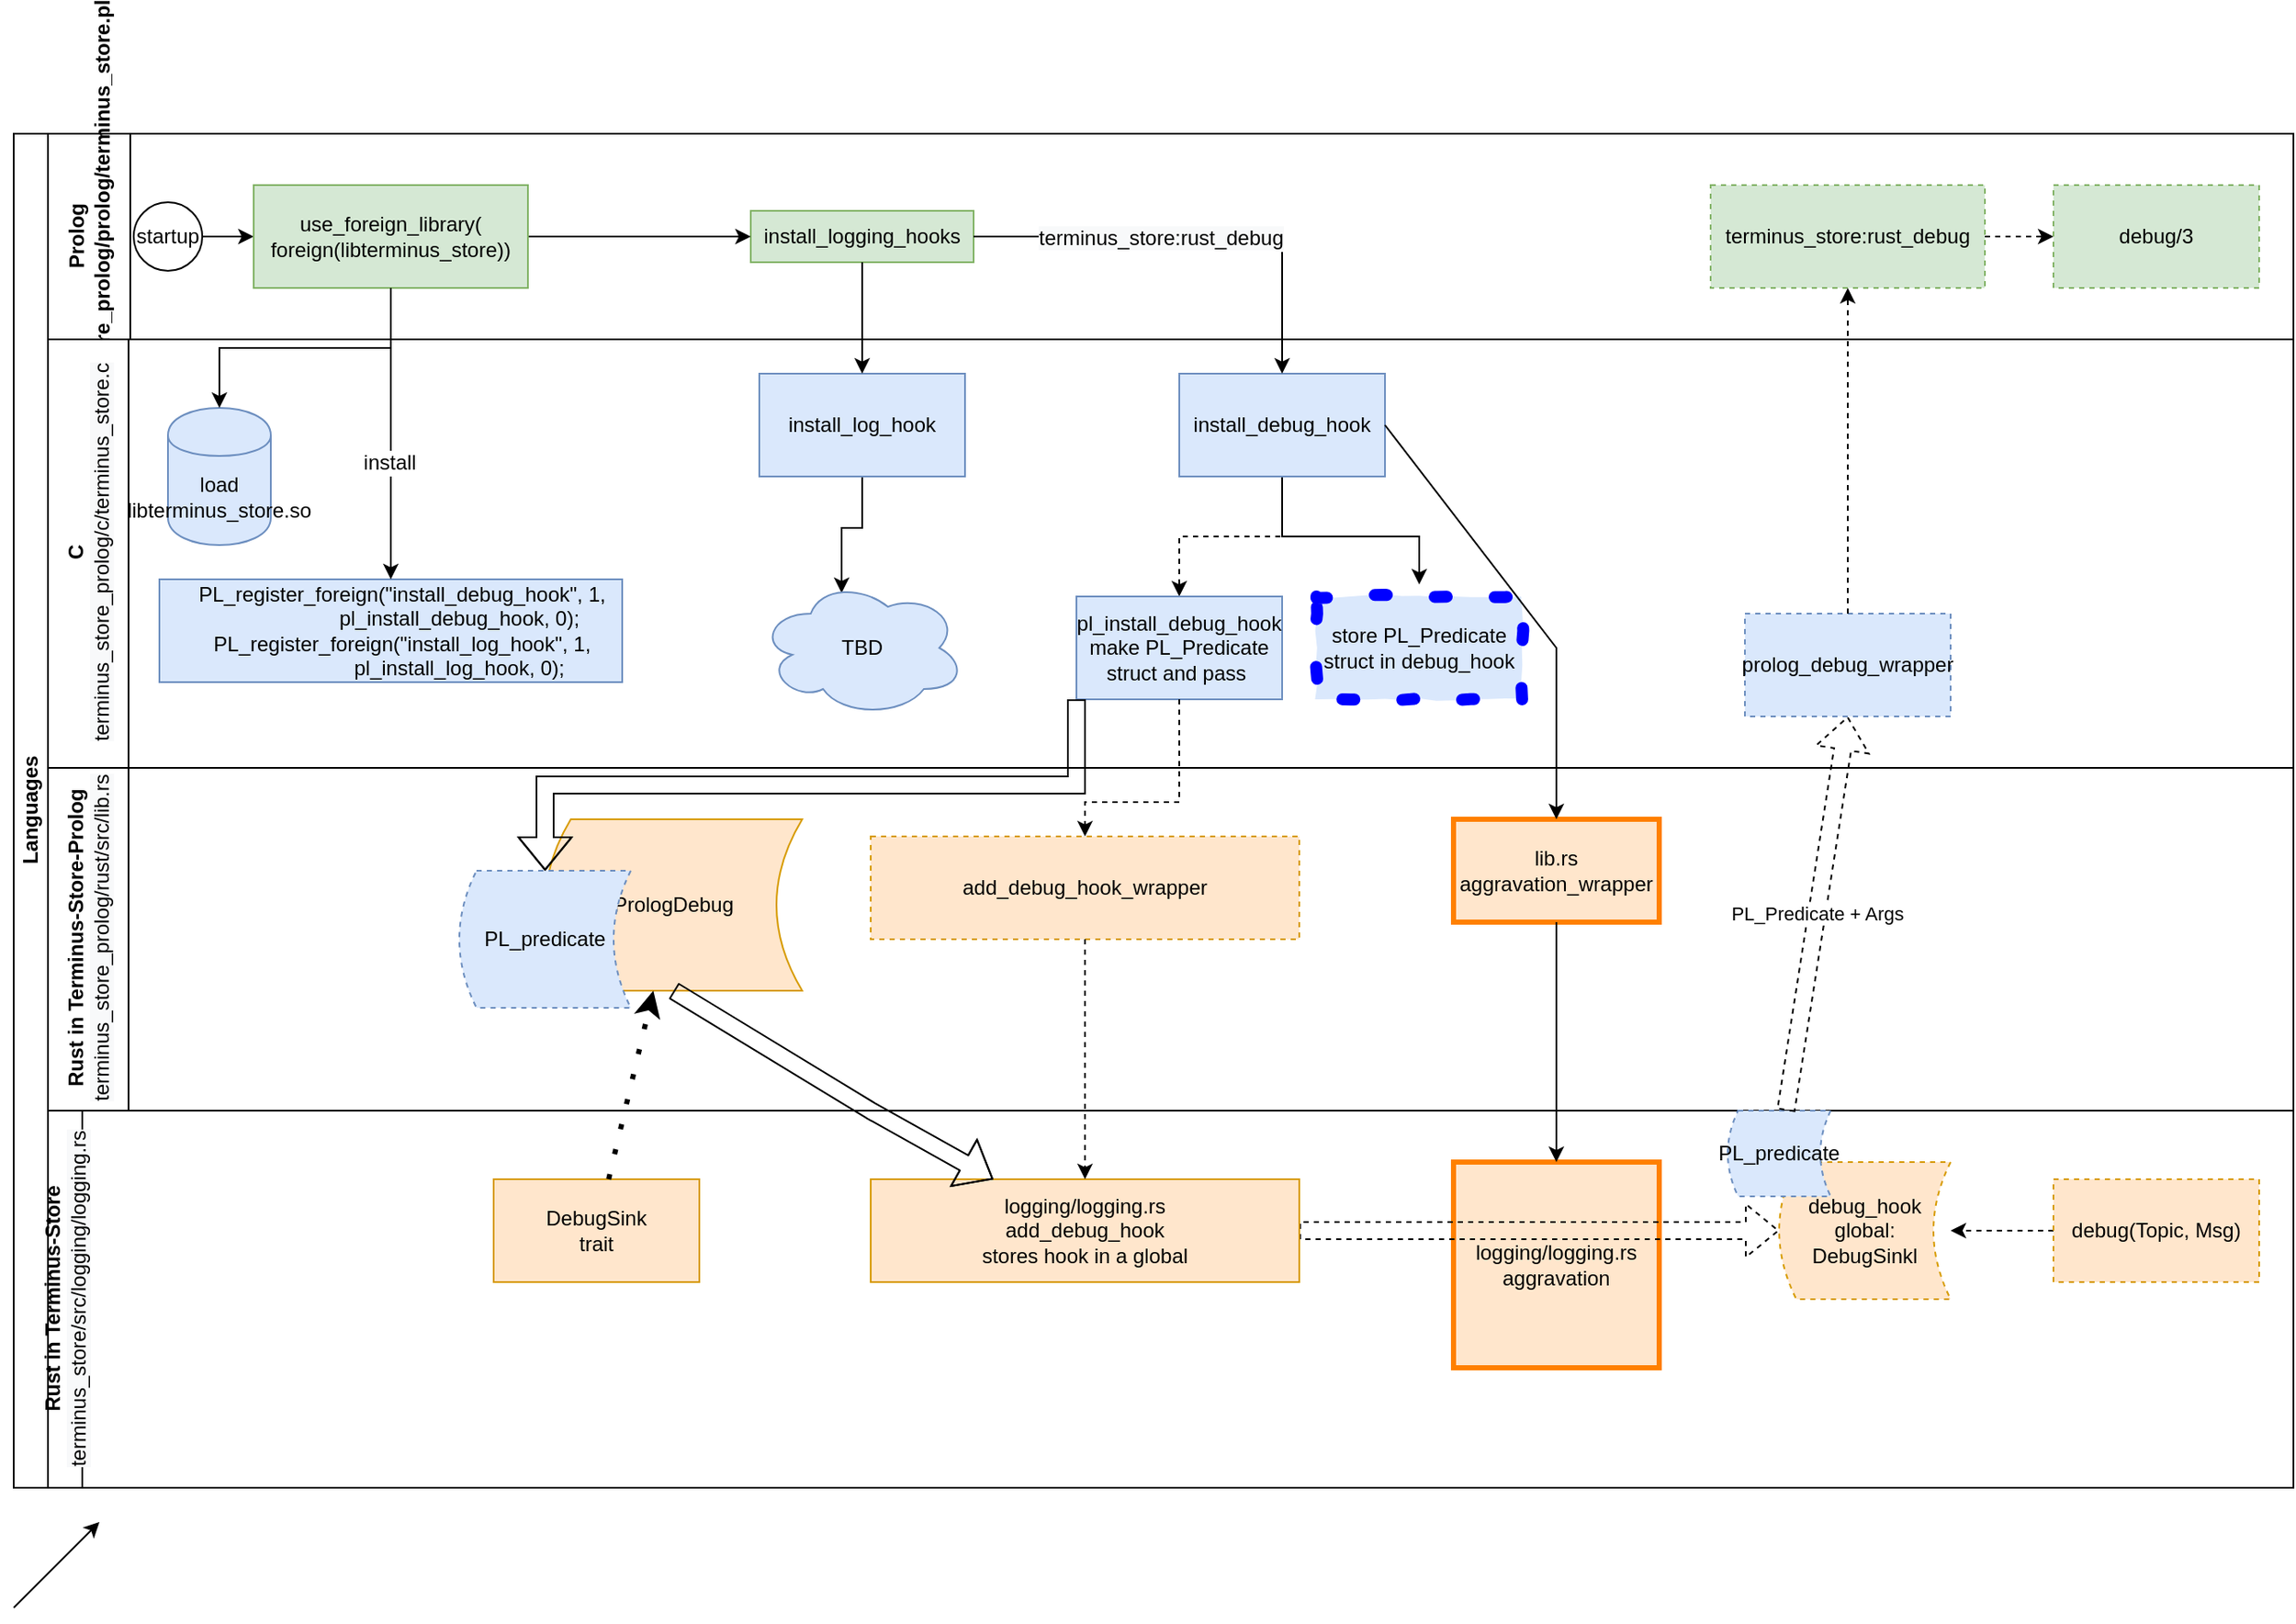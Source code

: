 <mxfile version="12.5.3" type="device"><diagram id="prtHgNgQTEPvFCAcTncT" name="Page-1"><mxGraphModel dx="1446" dy="675" grid="1" gridSize="10" guides="1" tooltips="1" connect="1" arrows="1" fold="1" page="1" pageScale="1" pageWidth="2336" pageHeight="1654" math="0" shadow="0"><root><mxCell id="0"/><mxCell id="1" parent="0"/><mxCell id="dNxyNK7c78bLwvsdeMH5-19" value="Languages" style="swimlane;html=1;childLayout=stackLayout;resizeParent=1;resizeParentMax=0;horizontal=0;startSize=20;horizontalStack=0;" parent="1" vertex="1"><mxGeometry x="120" y="120" width="1330" height="790" as="geometry"/></mxCell><mxCell id="dNxyNK7c78bLwvsdeMH5-20" value="Prolog&lt;br&gt;terminus_store_prolog/prolog/terminus_store.pl" style="swimlane;html=1;startSize=48;horizontal=0;" parent="dNxyNK7c78bLwvsdeMH5-19" vertex="1"><mxGeometry x="20" width="1310" height="120" as="geometry"/></mxCell><mxCell id="dNxyNK7c78bLwvsdeMH5-25" value="" style="edgeStyle=orthogonalEdgeStyle;rounded=0;orthogonalLoop=1;jettySize=auto;html=1;entryX=0;entryY=0.5;entryDx=0;entryDy=0;" parent="dNxyNK7c78bLwvsdeMH5-20" source="dNxyNK7c78bLwvsdeMH5-23" target="tiUPO_of62nzCb-RoU3B-20" edge="1"><mxGeometry relative="1" as="geometry"/></mxCell><mxCell id="dNxyNK7c78bLwvsdeMH5-23" value="startup" style="ellipse;whiteSpace=wrap;html=1;" parent="dNxyNK7c78bLwvsdeMH5-20" vertex="1"><mxGeometry x="50" y="40" width="40" height="40" as="geometry"/></mxCell><mxCell id="dNxyNK7c78bLwvsdeMH5-24" value="install_logging_hooks" style="rounded=0;whiteSpace=wrap;html=1;fontFamily=Helvetica;fontSize=12;align=center;fillColor=#d5e8d4;strokeColor=#82b366;" parent="dNxyNK7c78bLwvsdeMH5-20" vertex="1"><mxGeometry x="410" y="45" width="130" height="30" as="geometry"/></mxCell><mxCell id="dNxyNK7c78bLwvsdeMH5-33" value="" style="edgeStyle=orthogonalEdgeStyle;rounded=0;orthogonalLoop=1;jettySize=auto;html=1;endArrow=classic;endFill=1;" parent="dNxyNK7c78bLwvsdeMH5-20" edge="1"><mxGeometry relative="1" as="geometry"><mxPoint x="520" y="60" as="sourcePoint"/></mxGeometry></mxCell><mxCell id="tiUPO_of62nzCb-RoU3B-21" style="edgeStyle=orthogonalEdgeStyle;rounded=0;orthogonalLoop=1;jettySize=auto;html=1;" parent="dNxyNK7c78bLwvsdeMH5-20" source="tiUPO_of62nzCb-RoU3B-20" target="dNxyNK7c78bLwvsdeMH5-24" edge="1"><mxGeometry relative="1" as="geometry"/></mxCell><mxCell id="tiUPO_of62nzCb-RoU3B-20" value="use_foreign_library(&lt;br&gt;foreign(libterminus_store))" style="rounded=0;whiteSpace=wrap;html=1;fillColor=#d5e8d4;strokeColor=#82b366;" parent="dNxyNK7c78bLwvsdeMH5-20" vertex="1"><mxGeometry x="120" y="30" width="160" height="60" as="geometry"/></mxCell><mxCell id="m3I5yAuZM8P5Mo5KjNtQ-7" value="" style="edgeStyle=orthogonalEdgeStyle;rounded=0;orthogonalLoop=1;jettySize=auto;html=1;dashed=1;" parent="dNxyNK7c78bLwvsdeMH5-20" source="m3I5yAuZM8P5Mo5KjNtQ-1" target="m3I5yAuZM8P5Mo5KjNtQ-5" edge="1"><mxGeometry relative="1" as="geometry"/></mxCell><mxCell id="m3I5yAuZM8P5Mo5KjNtQ-1" value="terminus_store:rust_debug" style="rounded=0;whiteSpace=wrap;html=1;strokeColor=#82b366;fillColor=#d5e8d4;dashed=1;" parent="dNxyNK7c78bLwvsdeMH5-20" vertex="1"><mxGeometry x="970" y="30" width="160" height="60" as="geometry"/></mxCell><mxCell id="m3I5yAuZM8P5Mo5KjNtQ-5" value="debug/3" style="rounded=0;whiteSpace=wrap;html=1;dashed=1;strokeColor=#82b366;fillColor=#d5e8d4;" parent="dNxyNK7c78bLwvsdeMH5-20" vertex="1"><mxGeometry x="1170" y="30" width="120" height="60" as="geometry"/></mxCell><mxCell id="dNxyNK7c78bLwvsdeMH5-31" style="edgeStyle=orthogonalEdgeStyle;rounded=0;orthogonalLoop=1;jettySize=auto;html=1;endArrow=classic;endFill=1;" parent="dNxyNK7c78bLwvsdeMH5-19" edge="1"><mxGeometry relative="1" as="geometry"><mxPoint x="500.286" y="90" as="targetPoint"/></mxGeometry></mxCell><mxCell id="dNxyNK7c78bLwvsdeMH5-35" style="edgeStyle=orthogonalEdgeStyle;rounded=0;orthogonalLoop=1;jettySize=auto;html=1;endArrow=classic;endFill=1;" parent="dNxyNK7c78bLwvsdeMH5-19" edge="1"><mxGeometry relative="1" as="geometry"><mxPoint x="300" y="200" as="sourcePoint"/></mxGeometry></mxCell><mxCell id="dNxyNK7c78bLwvsdeMH5-38" style="edgeStyle=orthogonalEdgeStyle;rounded=0;orthogonalLoop=1;jettySize=auto;html=1;endArrow=classic;endFill=1;" parent="dNxyNK7c78bLwvsdeMH5-19" edge="1"><mxGeometry relative="1" as="geometry"><Array as="points"><mxPoint x="180" y="340"/><mxPoint x="400" y="340"/></Array><mxPoint x="180.286" y="210" as="sourcePoint"/></mxGeometry></mxCell><mxCell id="dNxyNK7c78bLwvsdeMH5-21" value="C&lt;br&gt;&lt;span style=&quot;font-weight: 400 ; white-space: normal ; background-color: rgb(248 , 249 , 250)&quot;&gt;terminus_store_prolog/c/terminus_store.c&lt;/span&gt;" style="swimlane;html=1;startSize=47;horizontal=0;" parent="dNxyNK7c78bLwvsdeMH5-19" vertex="1"><mxGeometry x="20" y="120" width="1310" height="250" as="geometry"/></mxCell><mxCell id="dNxyNK7c78bLwvsdeMH5-29" value="" style="edgeStyle=orthogonalEdgeStyle;rounded=0;orthogonalLoop=1;jettySize=auto;html=1;endArrow=classic;endFill=1;" parent="dNxyNK7c78bLwvsdeMH5-21" edge="1"><mxGeometry relative="1" as="geometry"><mxPoint x="200" y="60" as="sourcePoint"/></mxGeometry></mxCell><mxCell id="tiUPO_of62nzCb-RoU3B-32" value="" style="edgeStyle=orthogonalEdgeStyle;rounded=0;orthogonalLoop=1;jettySize=auto;html=1;entryX=0.4;entryY=0.1;entryDx=0;entryDy=0;entryPerimeter=0;" parent="dNxyNK7c78bLwvsdeMH5-21" source="tiUPO_of62nzCb-RoU3B-16" target="tiUPO_of62nzCb-RoU3B-29" edge="1"><mxGeometry relative="1" as="geometry"/></mxCell><mxCell id="tiUPO_of62nzCb-RoU3B-16" value="install_log_hook" style="rounded=0;whiteSpace=wrap;html=1;fillColor=#dae8fc;strokeColor=#6c8ebf;" parent="dNxyNK7c78bLwvsdeMH5-21" vertex="1"><mxGeometry x="415" y="20" width="120" height="60" as="geometry"/></mxCell><mxCell id="tiUPO_of62nzCb-RoU3B-33" value="" style="edgeStyle=orthogonalEdgeStyle;rounded=0;orthogonalLoop=1;jettySize=auto;html=1;" parent="dNxyNK7c78bLwvsdeMH5-21" source="tiUPO_of62nzCb-RoU3B-17" target="tiUPO_of62nzCb-RoU3B-31" edge="1"><mxGeometry relative="1" as="geometry"/></mxCell><mxCell id="tiUPO_of62nzCb-RoU3B-39" style="edgeStyle=orthogonalEdgeStyle;rounded=0;orthogonalLoop=1;jettySize=auto;html=1;dashed=1;" parent="dNxyNK7c78bLwvsdeMH5-21" source="tiUPO_of62nzCb-RoU3B-17" target="tiUPO_of62nzCb-RoU3B-38" edge="1"><mxGeometry relative="1" as="geometry"/></mxCell><mxCell id="tiUPO_of62nzCb-RoU3B-17" value="install_debug_hook" style="rounded=0;whiteSpace=wrap;html=1;fillColor=#dae8fc;strokeColor=#6c8ebf;" parent="dNxyNK7c78bLwvsdeMH5-21" vertex="1"><mxGeometry x="660" y="20" width="120" height="60" as="geometry"/></mxCell><mxCell id="tiUPO_of62nzCb-RoU3B-22" value="load libterminus_store.so" style="shape=cylinder;whiteSpace=wrap;html=1;boundedLbl=1;backgroundOutline=1;fillColor=#dae8fc;strokeColor=#6c8ebf;" parent="dNxyNK7c78bLwvsdeMH5-21" vertex="1"><mxGeometry x="70" y="40" width="60" height="80" as="geometry"/></mxCell><mxCell id="tiUPO_of62nzCb-RoU3B-24" value="&lt;div&gt;&amp;nbsp; &amp;nbsp; PL_register_foreign(&quot;install_debug_hook&quot;, 1,&lt;/div&gt;&lt;div&gt;&amp;nbsp; &amp;nbsp; &amp;nbsp; &amp;nbsp; &amp;nbsp; &amp;nbsp; &amp;nbsp; &amp;nbsp; &amp;nbsp; &amp;nbsp; &amp;nbsp; &amp;nbsp; pl_install_debug_hook, 0);&lt;/div&gt;&lt;div&gt;&amp;nbsp; &amp;nbsp; PL_register_foreign(&quot;install_log_hook&quot;, 1,&lt;/div&gt;&lt;div&gt;&amp;nbsp; &amp;nbsp; &amp;nbsp; &amp;nbsp; &amp;nbsp; &amp;nbsp; &amp;nbsp; &amp;nbsp; &amp;nbsp; &amp;nbsp; &amp;nbsp; &amp;nbsp; pl_install_log_hook, 0);&lt;/div&gt;" style="rounded=0;whiteSpace=wrap;html=1;fillColor=#dae8fc;strokeColor=#6c8ebf;" parent="dNxyNK7c78bLwvsdeMH5-21" vertex="1"><mxGeometry x="65" y="140" width="270" height="60" as="geometry"/></mxCell><mxCell id="tiUPO_of62nzCb-RoU3B-29" value="TBD" style="ellipse;shape=cloud;whiteSpace=wrap;html=1;fillColor=#dae8fc;strokeColor=#6c8ebf;" parent="dNxyNK7c78bLwvsdeMH5-21" vertex="1"><mxGeometry x="415" y="140" width="120" height="80" as="geometry"/></mxCell><mxCell id="tiUPO_of62nzCb-RoU3B-31" value="store PL_Predicate&lt;br&gt;struct in debug_hook" style="rounded=0;whiteSpace=wrap;html=1;fillColor=#dae8fc;strokeColor=#0000FF;strokeWidth=7;dashed=1;dashPattern=1 4;perimeterSpacing=7;comic=1;" parent="dNxyNK7c78bLwvsdeMH5-21" vertex="1"><mxGeometry x="740" y="150" width="120" height="60" as="geometry"/></mxCell><mxCell id="tiUPO_of62nzCb-RoU3B-38" value="pl_install_debug_hook&lt;br&gt;make PL_Predicate&lt;br&gt;struct and pass&amp;nbsp;" style="rounded=0;whiteSpace=wrap;html=1;fillColor=#dae8fc;strokeColor=#6c8ebf;" parent="dNxyNK7c78bLwvsdeMH5-21" vertex="1"><mxGeometry x="600" y="150" width="120" height="60" as="geometry"/></mxCell><mxCell id="tiUPO_of62nzCb-RoU3B-64" value="&lt;span style=&quot;white-space: normal&quot;&gt;prolog_debug_wrapper&lt;/span&gt;" style="whiteSpace=wrap;html=1;dashed=1;strokeColor=#6c8ebf;strokeWidth=1;fillColor=#dae8fc;" parent="dNxyNK7c78bLwvsdeMH5-21" vertex="1"><mxGeometry x="990" y="160" width="120" height="60" as="geometry"/></mxCell><mxCell id="dNxyNK7c78bLwvsdeMH5-22" value="Rust in Terminus-Store-Prolog&lt;br&gt;&lt;span style=&quot;font-weight: 400 ; white-space: normal ; background-color: rgb(248 , 249 , 250)&quot;&gt;terminus_store_prolog/rust/src/lib.rs&lt;/span&gt;" style="swimlane;html=1;startSize=47;horizontal=0;" parent="dNxyNK7c78bLwvsdeMH5-19" vertex="1"><mxGeometry x="20" y="370" width="1310" height="200" as="geometry"><mxRectangle x="20" y="240" width="430" height="20" as="alternateBounds"/></mxGeometry></mxCell><mxCell id="dNxyNK7c78bLwvsdeMH5-37" value="" style="edgeStyle=orthogonalEdgeStyle;rounded=0;orthogonalLoop=1;jettySize=auto;html=1;endArrow=classic;endFill=1;" parent="dNxyNK7c78bLwvsdeMH5-22" edge="1"><mxGeometry relative="1" as="geometry"><mxPoint x="320" y="50" as="sourcePoint"/></mxGeometry></mxCell><mxCell id="tiUPO_of62nzCb-RoU3B-35" value="lib.rs aggravation_wrapper" style="rounded=0;whiteSpace=wrap;html=1;fillColor=#ffe6cc;strokeColor=#FF8000;strokeWidth=3;" parent="dNxyNK7c78bLwvsdeMH5-22" vertex="1"><mxGeometry x="820" y="30" width="120" height="60" as="geometry"/></mxCell><mxCell id="tiUPO_of62nzCb-RoU3B-40" value="add_debug_hook_wrapper" style="rounded=0;whiteSpace=wrap;html=1;dashed=1;fillColor=#ffe6cc;strokeColor=#d79b00;" parent="dNxyNK7c78bLwvsdeMH5-22" vertex="1"><mxGeometry x="480" y="40" width="250" height="60" as="geometry"/></mxCell><mxCell id="tiUPO_of62nzCb-RoU3B-52" value="PrologDebug" style="shape=dataStorage;whiteSpace=wrap;html=1;strokeColor=#d79b00;rounded=0;fillColor=#ffe6cc;" parent="dNxyNK7c78bLwvsdeMH5-22" vertex="1"><mxGeometry x="290" y="30" width="150" height="100" as="geometry"/></mxCell><mxCell id="tiUPO_of62nzCb-RoU3B-54" value="PL_predicate" style="shape=dataStorage;whiteSpace=wrap;html=1;strokeColor=#6c8ebf;fillColor=#dae8fc;rounded=0;dashed=1;" parent="dNxyNK7c78bLwvsdeMH5-22" vertex="1"><mxGeometry x="240" y="60" width="100" height="80" as="geometry"/></mxCell><mxCell id="tiUPO_of62nzCb-RoU3B-10" value="Rust in Terminus-Store&lt;br&gt;&lt;span style=&quot;font-weight: 400 ; white-space: normal ; background-color: rgb(248 , 249 , 250)&quot;&gt;terminus_store/src/logging/logging.rs&lt;/span&gt;" style="swimlane;html=1;startSize=20;horizontal=0;" parent="dNxyNK7c78bLwvsdeMH5-19" vertex="1"><mxGeometry x="20" y="570" width="1310" height="220" as="geometry"><mxRectangle x="20" y="240" width="430" height="20" as="alternateBounds"/></mxGeometry></mxCell><mxCell id="tiUPO_of62nzCb-RoU3B-11" value="" style="edgeStyle=orthogonalEdgeStyle;rounded=0;orthogonalLoop=1;jettySize=auto;html=1;endArrow=classic;endFill=1;" parent="tiUPO_of62nzCb-RoU3B-10" edge="1"><mxGeometry relative="1" as="geometry"><mxPoint x="320" y="50" as="sourcePoint"/></mxGeometry></mxCell><mxCell id="tiUPO_of62nzCb-RoU3B-36" value="logging/logging.rs&lt;br&gt;aggravation" style="whiteSpace=wrap;html=1;aspect=fixed;fillColor=#ffe6cc;strokeColor=#FF8000;strokeWidth=3;" parent="tiUPO_of62nzCb-RoU3B-10" vertex="1"><mxGeometry x="820" y="30" width="120" height="120" as="geometry"/></mxCell><mxCell id="tiUPO_of62nzCb-RoU3B-58" style="edgeStyle=orthogonalEdgeStyle;shape=flexArrow;rounded=0;orthogonalLoop=1;jettySize=auto;html=1;dashed=1;" parent="tiUPO_of62nzCb-RoU3B-10" source="tiUPO_of62nzCb-RoU3B-41" target="tiUPO_of62nzCb-RoU3B-44" edge="1"><mxGeometry relative="1" as="geometry"/></mxCell><mxCell id="tiUPO_of62nzCb-RoU3B-41" value="logging/logging.rs&lt;br&gt;add_debug_hook&lt;br&gt;stores hook in a global" style="rounded=0;whiteSpace=wrap;html=1;fillColor=#ffe6cc;strokeColor=#d79b00;" parent="tiUPO_of62nzCb-RoU3B-10" vertex="1"><mxGeometry x="480" y="40" width="250" height="60" as="geometry"/></mxCell><mxCell id="tiUPO_of62nzCb-RoU3B-44" value="debug_hook&lt;br&gt;global:&lt;br&gt;DebugSinkl" style="shape=dataStorage;whiteSpace=wrap;html=1;dashed=1;fillColor=#ffe6cc;strokeColor=#d79b00;" parent="tiUPO_of62nzCb-RoU3B-10" vertex="1"><mxGeometry x="1010" y="30" width="100" height="80" as="geometry"/></mxCell><mxCell id="tiUPO_of62nzCb-RoU3B-62" style="edgeStyle=orthogonalEdgeStyle;rounded=0;orthogonalLoop=1;jettySize=auto;html=1;dashed=1;" parent="tiUPO_of62nzCb-RoU3B-10" source="tiUPO_of62nzCb-RoU3B-49" target="tiUPO_of62nzCb-RoU3B-44" edge="1"><mxGeometry relative="1" as="geometry"/></mxCell><mxCell id="tiUPO_of62nzCb-RoU3B-49" value="debug(Topic, Msg)" style="rounded=0;whiteSpace=wrap;html=1;dashed=1;strokeColor=#d79b00;strokeWidth=1;fillColor=#ffe6cc;" parent="tiUPO_of62nzCb-RoU3B-10" vertex="1"><mxGeometry x="1170" y="40" width="120" height="60" as="geometry"/></mxCell><mxCell id="tiUPO_of62nzCb-RoU3B-59" value="PL_predicate" style="shape=dataStorage;whiteSpace=wrap;html=1;strokeColor=#6c8ebf;fillColor=#dae8fc;rounded=0;dashed=1;" parent="tiUPO_of62nzCb-RoU3B-10" vertex="1"><mxGeometry x="980" width="60" height="50" as="geometry"/></mxCell><mxCell id="NsFVZVo5qlKcDEAgs6_a-1" value="DebugSink&lt;br&gt;trait" style="rounded=0;whiteSpace=wrap;html=1;fillColor=#ffe6cc;strokeColor=#d79b00;" parent="tiUPO_of62nzCb-RoU3B-10" vertex="1"><mxGeometry x="260" y="40" width="120" height="60" as="geometry"/></mxCell><mxCell id="tiUPO_of62nzCb-RoU3B-23" style="edgeStyle=orthogonalEdgeStyle;rounded=0;orthogonalLoop=1;jettySize=auto;html=1;" parent="dNxyNK7c78bLwvsdeMH5-19" source="tiUPO_of62nzCb-RoU3B-20" target="tiUPO_of62nzCb-RoU3B-22" edge="1"><mxGeometry relative="1" as="geometry"/></mxCell><mxCell id="tiUPO_of62nzCb-RoU3B-34" value="" style="endArrow=classic;html=1;exitX=1;exitY=0.5;exitDx=0;exitDy=0;entryX=0.5;entryY=0;entryDx=0;entryDy=0;rounded=0;" parent="dNxyNK7c78bLwvsdeMH5-19" source="tiUPO_of62nzCb-RoU3B-17" target="tiUPO_of62nzCb-RoU3B-35" edge="1"><mxGeometry width="50" height="50" relative="1" as="geometry"><mxPoint x="840" y="210" as="sourcePoint"/><mxPoint x="920" y="160" as="targetPoint"/><Array as="points"><mxPoint x="900" y="300"/></Array></mxGeometry></mxCell><mxCell id="tiUPO_of62nzCb-RoU3B-37" style="edgeStyle=orthogonalEdgeStyle;rounded=0;orthogonalLoop=1;jettySize=auto;html=1;" parent="dNxyNK7c78bLwvsdeMH5-19" source="tiUPO_of62nzCb-RoU3B-35" target="tiUPO_of62nzCb-RoU3B-36" edge="1"><mxGeometry relative="1" as="geometry"/></mxCell><mxCell id="tiUPO_of62nzCb-RoU3B-42" style="edgeStyle=orthogonalEdgeStyle;rounded=0;orthogonalLoop=1;jettySize=auto;html=1;dashed=1;" parent="dNxyNK7c78bLwvsdeMH5-19" source="tiUPO_of62nzCb-RoU3B-38" target="tiUPO_of62nzCb-RoU3B-40" edge="1"><mxGeometry relative="1" as="geometry"><Array as="points"><mxPoint x="680" y="390"/><mxPoint x="625" y="390"/></Array></mxGeometry></mxCell><mxCell id="tiUPO_of62nzCb-RoU3B-43" style="edgeStyle=orthogonalEdgeStyle;rounded=0;orthogonalLoop=1;jettySize=auto;html=1;dashed=1;" parent="dNxyNK7c78bLwvsdeMH5-19" source="tiUPO_of62nzCb-RoU3B-40" target="tiUPO_of62nzCb-RoU3B-41" edge="1"><mxGeometry relative="1" as="geometry"/></mxCell><mxCell id="tiUPO_of62nzCb-RoU3B-55" value="" style="shape=flexArrow;endArrow=classic;html=1;exitX=0.5;exitY=1;exitDx=0;exitDy=0;" parent="dNxyNK7c78bLwvsdeMH5-19" source="tiUPO_of62nzCb-RoU3B-52" target="tiUPO_of62nzCb-RoU3B-41" edge="1"><mxGeometry width="50" height="50" relative="1" as="geometry"><mxPoint x="340" y="670" as="sourcePoint"/><mxPoint x="390" y="620" as="targetPoint"/><Array as="points"><mxPoint x="500" y="570"/></Array></mxGeometry></mxCell><mxCell id="tiUPO_of62nzCb-RoU3B-61" value="PL_Predicate + Args" style="rounded=0;orthogonalLoop=1;jettySize=auto;html=1;dashed=1;shape=flexArrow;entryX=0.5;entryY=1;entryDx=0;entryDy=0;" parent="dNxyNK7c78bLwvsdeMH5-19" source="tiUPO_of62nzCb-RoU3B-59" target="tiUPO_of62nzCb-RoU3B-64" edge="1"><mxGeometry relative="1" as="geometry"><mxPoint x="1070" y="310" as="targetPoint"/></mxGeometry></mxCell><mxCell id="tiUPO_of62nzCb-RoU3B-19" style="edgeStyle=orthogonalEdgeStyle;rounded=0;orthogonalLoop=1;jettySize=auto;html=1;" parent="dNxyNK7c78bLwvsdeMH5-19" source="dNxyNK7c78bLwvsdeMH5-24" target="tiUPO_of62nzCb-RoU3B-17" edge="1"><mxGeometry relative="1" as="geometry"/></mxCell><mxCell id="m3I5yAuZM8P5Mo5KjNtQ-4" value="&lt;span style=&quot;white-space: normal ; background-color: rgb(248 , 249 , 250)&quot;&gt;terminus_store:rust_debug&lt;/span&gt;" style="text;html=1;align=center;verticalAlign=middle;resizable=0;points=[];labelBackgroundColor=#ffffff;" parent="tiUPO_of62nzCb-RoU3B-19" vertex="1" connectable="0"><mxGeometry x="-0.162" y="-1" relative="1" as="geometry"><mxPoint as="offset"/></mxGeometry></mxCell><mxCell id="tiUPO_of62nzCb-RoU3B-18" style="edgeStyle=orthogonalEdgeStyle;rounded=0;orthogonalLoop=1;jettySize=auto;html=1;" parent="dNxyNK7c78bLwvsdeMH5-19" source="dNxyNK7c78bLwvsdeMH5-24" target="tiUPO_of62nzCb-RoU3B-16" edge="1"><mxGeometry relative="1" as="geometry"/></mxCell><mxCell id="tiUPO_of62nzCb-RoU3B-26" value="" style="endArrow=classic;html=1;entryX=0.5;entryY=0;entryDx=0;entryDy=0;exitX=0.5;exitY=1;exitDx=0;exitDy=0;" parent="dNxyNK7c78bLwvsdeMH5-19" source="tiUPO_of62nzCb-RoU3B-20" target="tiUPO_of62nzCb-RoU3B-24" edge="1"><mxGeometry width="50" height="50" relative="1" as="geometry"><mxPoint x="220" y="220" as="sourcePoint"/><mxPoint x="290" y="300" as="targetPoint"/></mxGeometry></mxCell><mxCell id="tiUPO_of62nzCb-RoU3B-27" value="install" style="text;html=1;align=center;verticalAlign=middle;resizable=0;points=[];labelBackgroundColor=#ffffff;" parent="tiUPO_of62nzCb-RoU3B-26" vertex="1" connectable="0"><mxGeometry x="0.198" y="-1" relative="1" as="geometry"><mxPoint as="offset"/></mxGeometry></mxCell><mxCell id="tiUPO_of62nzCb-RoU3B-68" style="edgeStyle=orthogonalEdgeStyle;rounded=0;orthogonalLoop=1;jettySize=auto;html=1;exitX=0;exitY=1;exitDx=0;exitDy=0;shape=flexArrow;" parent="dNxyNK7c78bLwvsdeMH5-19" source="tiUPO_of62nzCb-RoU3B-38" target="tiUPO_of62nzCb-RoU3B-54" edge="1"><mxGeometry relative="1" as="geometry"/></mxCell><mxCell id="NsFVZVo5qlKcDEAgs6_a-3" style="edgeStyle=none;rounded=0;orthogonalLoop=1;jettySize=auto;html=1;dashed=1;dashPattern=1 4;strokeWidth=3;" parent="dNxyNK7c78bLwvsdeMH5-19" source="NsFVZVo5qlKcDEAgs6_a-1" target="tiUPO_of62nzCb-RoU3B-52" edge="1"><mxGeometry relative="1" as="geometry"/></mxCell><mxCell id="m3I5yAuZM8P5Mo5KjNtQ-2" value="" style="edgeStyle=orthogonalEdgeStyle;rounded=0;orthogonalLoop=1;jettySize=auto;html=1;dashed=1;" parent="dNxyNK7c78bLwvsdeMH5-19" source="tiUPO_of62nzCb-RoU3B-64" target="m3I5yAuZM8P5Mo5KjNtQ-1" edge="1"><mxGeometry relative="1" as="geometry"><mxPoint x="1070" y="140" as="sourcePoint"/></mxGeometry></mxCell><mxCell id="NsFVZVo5qlKcDEAgs6_a-2" value="" style="endArrow=classic;html=1;" parent="1" edge="1"><mxGeometry width="50" height="50" relative="1" as="geometry"><mxPoint x="120" y="980" as="sourcePoint"/><mxPoint x="170" y="930" as="targetPoint"/></mxGeometry></mxCell></root></mxGraphModel></diagram></mxfile>